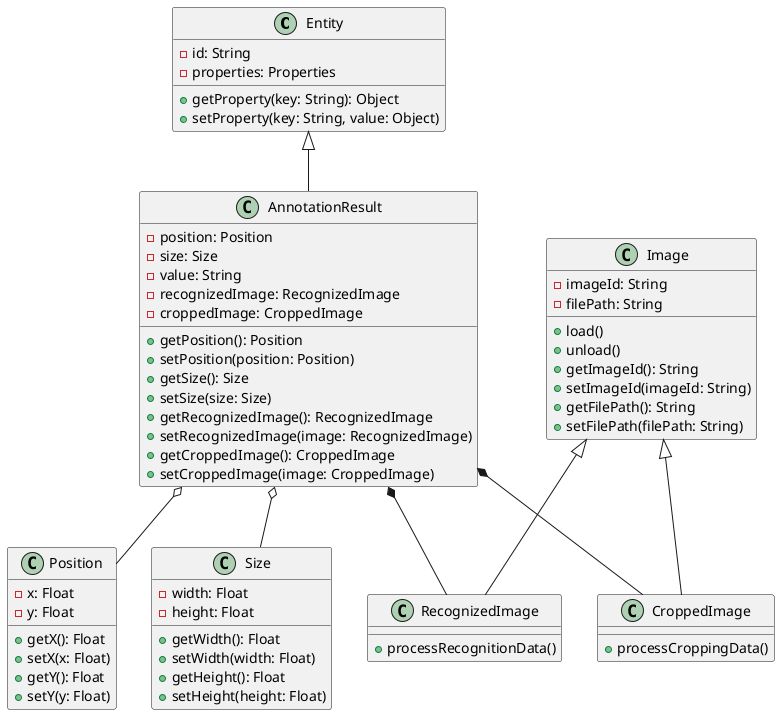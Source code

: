 @startuml AnnotationResult
' 定义类

class Entity {
    - id: String
    - properties: Properties
    + getProperty(key: String): Object
    + setProperty(key: String, value: Object)
}

class AnnotationResult {
    - position: Position
    - size: Size
    - value: String
    - recognizedImage: RecognizedImage
    - croppedImage: CroppedImage
    + getPosition(): Position
    + setPosition(position: Position)
    + getSize(): Size
    + setSize(size: Size)
    + getRecognizedImage(): RecognizedImage
    + setRecognizedImage(image: RecognizedImage)
    + getCroppedImage(): CroppedImage
    + setCroppedImage(image: CroppedImage)
}

class Position {
    - x: Float
    - y: Float
    + getX(): Float
    + setX(x: Float)
    + getY(): Float
    + setY(y: Float)
}

class Size {
    - width: Float
    - height: Float
    + getWidth(): Float
    + setWidth(width: Float)
    + getHeight(): Float
    + setHeight(height: Float)
}

class Image {
    - imageId: String
    - filePath: String
    + load()
    + unload()
    + getImageId(): String
    + setImageId(imageId: String)
    + getFilePath(): String
    + setFilePath(filePath: String)
}

class RecognizedImage {
    + processRecognitionData()
}

class CroppedImage {
    + processCroppingData()
}

' 定义关系

Entity <|-- AnnotationResult

AnnotationResult o-- Position
AnnotationResult o-- Size
AnnotationResult *-- RecognizedImage
AnnotationResult *-- CroppedImage

' 继承关系

Image <|-- RecognizedImage
Image <|-- CroppedImage

@enduml
